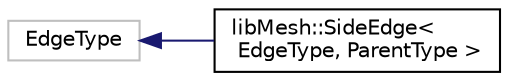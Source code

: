 digraph "类继承关系图"
{
 // INTERACTIVE_SVG=YES
  edge [fontname="Helvetica",fontsize="10",labelfontname="Helvetica",labelfontsize="10"];
  node [fontname="Helvetica",fontsize="10",shape=record];
  rankdir="LR";
  Node1 [label="EdgeType",height=0.2,width=0.4,color="grey75", fillcolor="white", style="filled"];
  Node1 -> Node2 [dir="back",color="midnightblue",fontsize="10",style="solid",fontname="Helvetica"];
  Node2 [label="libMesh::SideEdge\<\l EdgeType, ParentType \>",height=0.2,width=0.4,color="black", fillcolor="white", style="filled",URL="$classlibMesh_1_1SideEdge.html",tooltip="This defines the SideEdge class. "];
}
